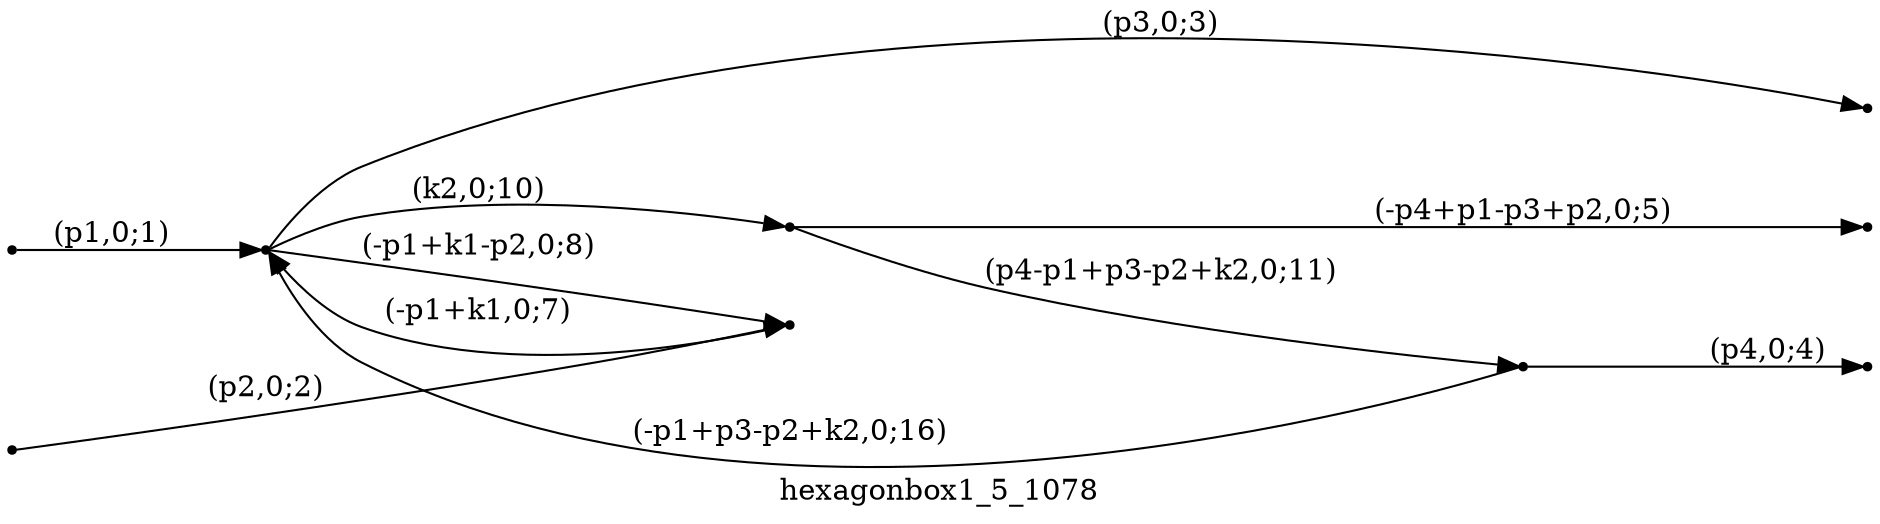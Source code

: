 digraph hexagonbox1_5_1078 {
  label="hexagonbox1_5_1078";
  rankdir="LR";
  subgraph edges {
    -1 -> 4 [label="(p1,0;1)"];
    -2 -> 1 [label="(p2,0;2)"];
    4 -> -3 [label="(p3,0;3)"];
    3 -> -4 [label="(p4,0;4)"];
    2 -> -5 [label="(-p4+p1-p3+p2,0;5)"];
    1 -> 4 [label="(-p1+k1,0;7)"];
    4 -> 1 [label="(-p1+k1-p2,0;8)"];
    4 -> 2 [label="(k2,0;10)"];
    2 -> 3 [label="(p4-p1+p3-p2+k2,0;11)"];
    3 -> 4 [label="(-p1+p3-p2+k2,0;16)"];
  }
  subgraph incoming { rank="source"; -1; -2; }
  subgraph outgoing { rank="sink"; -3; -4; -5; }
-5 [shape=point];
-4 [shape=point];
-3 [shape=point];
-2 [shape=point];
-1 [shape=point];
1 [shape=point];
2 [shape=point];
3 [shape=point];
4 [shape=point];
}

